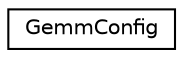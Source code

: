 digraph "Graphical Class Hierarchy"
{
 // LATEX_PDF_SIZE
  edge [fontname="Helvetica",fontsize="10",labelfontname="Helvetica",labelfontsize="10"];
  node [fontname="Helvetica",fontsize="10",shape=record];
  rankdir="LR";
  Node0 [label="GemmConfig",height=0.2,width=0.4,color="black", fillcolor="white", style="filled",URL="$structarm__gemm_1_1_gemm_config.xhtml",tooltip=" "];
}
